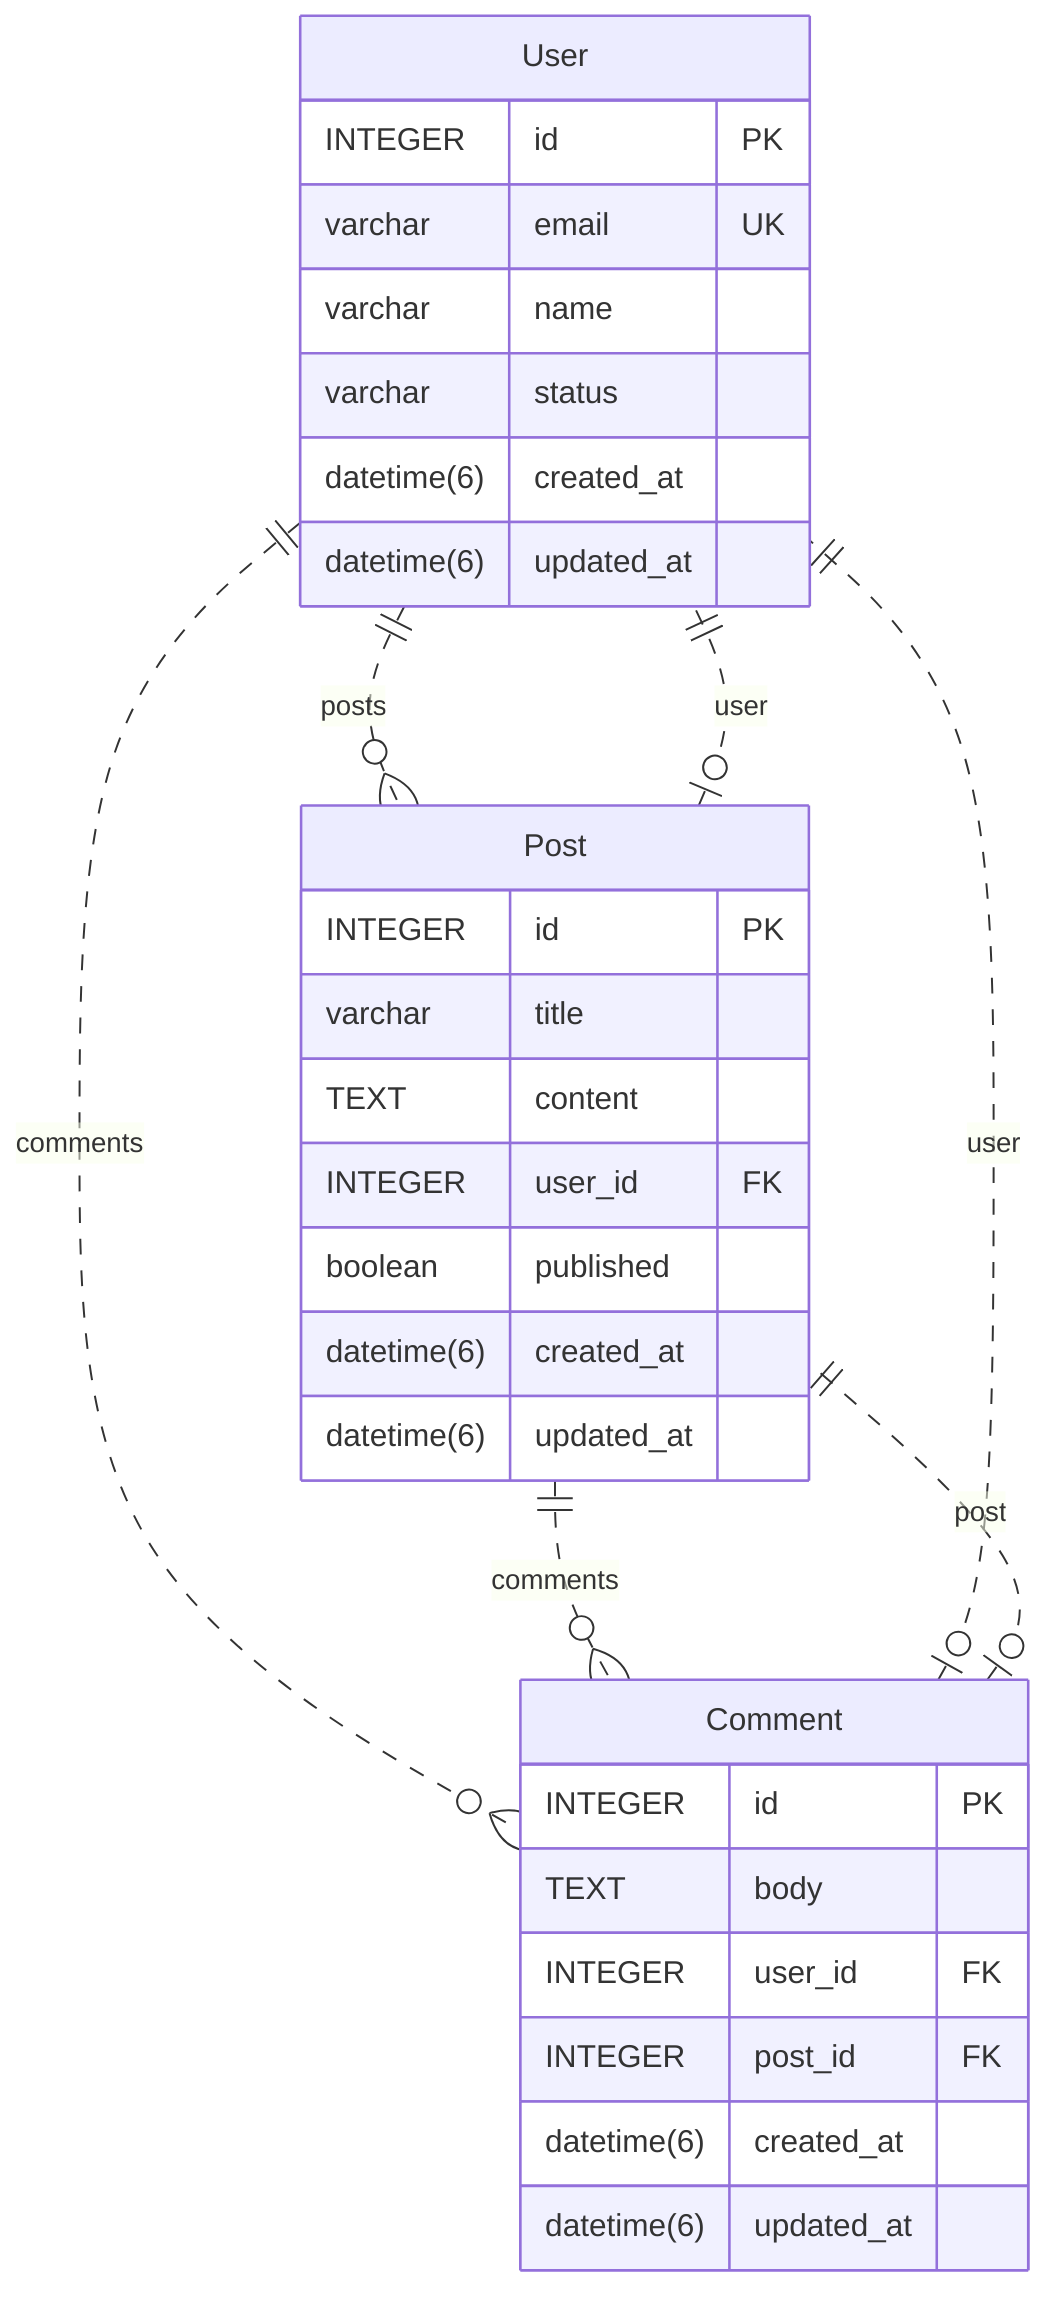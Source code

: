 erDiagram

  User {
    INTEGER id PK
    varchar email UK
    varchar name
    varchar status
    datetime(6) created_at
    datetime(6) updated_at
  }
  Post {
    INTEGER id PK
    varchar title
    TEXT content
    INTEGER user_id FK
    boolean published
    datetime(6) created_at
    datetime(6) updated_at
  }
  Comment {
    INTEGER id PK
    TEXT body
    INTEGER user_id FK
    INTEGER post_id FK
    datetime(6) created_at
    datetime(6) updated_at
  }

  User ||..}o Post : "posts"
  User ||..}o Comment : "comments"
  Post |o..|| User : "user"
  Post ||..}o Comment : "comments"
  Comment |o..|| User : "user"
  Comment |o..|| Post : "post"